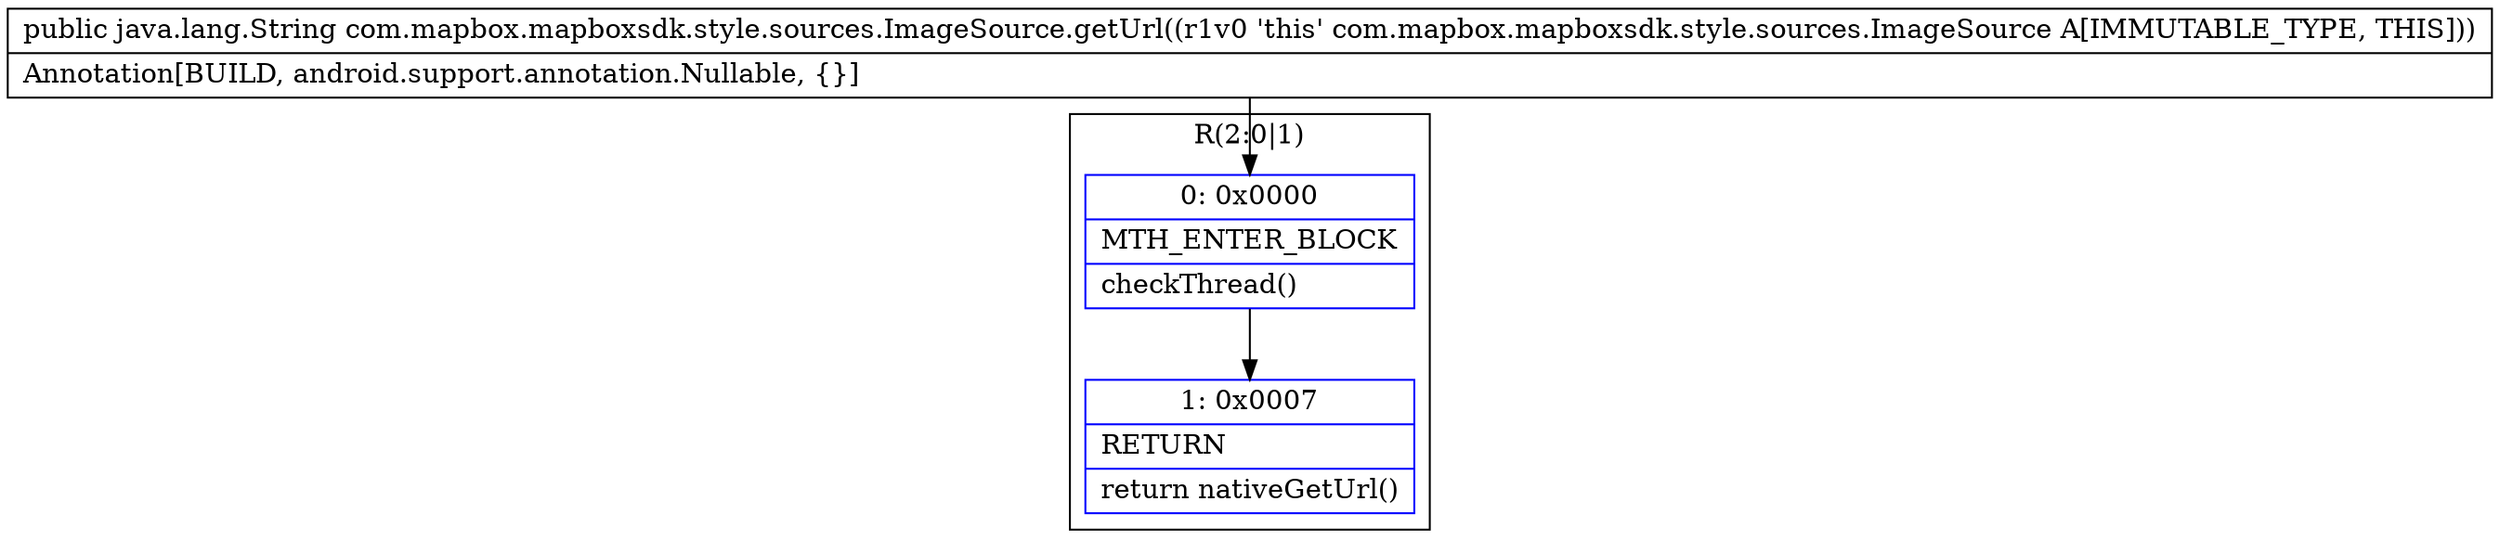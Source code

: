 digraph "CFG forcom.mapbox.mapboxsdk.style.sources.ImageSource.getUrl()Ljava\/lang\/String;" {
subgraph cluster_Region_1677804563 {
label = "R(2:0|1)";
node [shape=record,color=blue];
Node_0 [shape=record,label="{0\:\ 0x0000|MTH_ENTER_BLOCK\l|checkThread()\l}"];
Node_1 [shape=record,label="{1\:\ 0x0007|RETURN\l|return nativeGetUrl()\l}"];
}
MethodNode[shape=record,label="{public java.lang.String com.mapbox.mapboxsdk.style.sources.ImageSource.getUrl((r1v0 'this' com.mapbox.mapboxsdk.style.sources.ImageSource A[IMMUTABLE_TYPE, THIS]))  | Annotation[BUILD, android.support.annotation.Nullable, \{\}]\l}"];
MethodNode -> Node_0;
Node_0 -> Node_1;
}

